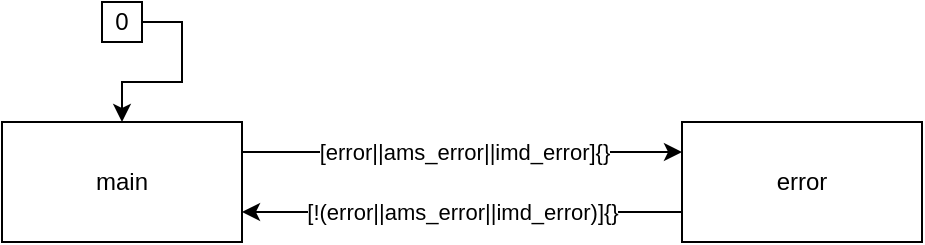 <mxfile version="17.4.6" type="github" pages="8">
  <diagram id="lIlviWQBLWVIYCWAqPnO" name="ams">
    <mxGraphModel dx="1038" dy="536" grid="1" gridSize="10" guides="1" tooltips="1" connect="1" arrows="1" fold="1" page="1" pageScale="1" pageWidth="850" pageHeight="1100" math="0" shadow="0">
      <root>
        <mxCell id="0" />
        <mxCell id="1" parent="0" />
        <mxCell id="0DTysSZtG2OR82H2Yftj-1" style="edgeStyle=orthogonalEdgeStyle;rounded=0;orthogonalLoop=1;jettySize=auto;html=1;exitX=0;exitY=0.75;exitDx=0;exitDy=0;entryX=1;entryY=0.75;entryDx=0;entryDy=0;" parent="1" source="Wpq-41JyHvb9T43JqeFV-1" target="0mG9DCxfzliVH-dLqJXf-3" edge="1">
          <mxGeometry relative="1" as="geometry" />
        </mxCell>
        <mxCell id="0DTysSZtG2OR82H2Yftj-2" value="[!(error||ams_error||imd_error)]{}" style="edgeLabel;html=1;align=center;verticalAlign=middle;resizable=0;points=[];" parent="0DTysSZtG2OR82H2Yftj-1" vertex="1" connectable="0">
          <mxGeometry x="0.167" relative="1" as="geometry">
            <mxPoint x="18" as="offset" />
          </mxGeometry>
        </mxCell>
        <UserObject label="error" link="data:page/id,4Eal9zZOS9WOm3qdCi38" id="Wpq-41JyHvb9T43JqeFV-1">
          <mxCell style="rounded=0;whiteSpace=wrap;html=1;" parent="1" vertex="1">
            <mxGeometry x="390" y="210" width="120" height="60" as="geometry" />
          </mxCell>
        </UserObject>
        <mxCell id="kGebQ4z2QyXhGEqmtSVq-1" style="edgeStyle=orthogonalEdgeStyle;rounded=0;orthogonalLoop=1;jettySize=auto;html=1;exitX=1;exitY=0.25;exitDx=0;exitDy=0;entryX=0;entryY=0.25;entryDx=0;entryDy=0;" parent="1" source="0mG9DCxfzliVH-dLqJXf-3" target="Wpq-41JyHvb9T43JqeFV-1" edge="1">
          <mxGeometry relative="1" as="geometry" />
        </mxCell>
        <mxCell id="kGebQ4z2QyXhGEqmtSVq-2" value="[error||ams_error||imd_error]{}" style="edgeLabel;html=1;align=center;verticalAlign=middle;resizable=0;points=[];" parent="kGebQ4z2QyXhGEqmtSVq-1" vertex="1" connectable="0">
          <mxGeometry x="-0.176" relative="1" as="geometry">
            <mxPoint x="20" as="offset" />
          </mxGeometry>
        </mxCell>
        <UserObject label="&lt;div&gt;main&lt;/div&gt;" link="data:page/id,QWMtOGzkiwrxKAlowhSm" id="0mG9DCxfzliVH-dLqJXf-3">
          <mxCell style="rounded=0;whiteSpace=wrap;html=1;" parent="1" vertex="1">
            <mxGeometry x="50" y="210" width="120" height="60" as="geometry" />
          </mxCell>
        </UserObject>
        <mxCell id="PnlTrizZkUFBpJxRsPU4-1" style="edgeStyle=orthogonalEdgeStyle;rounded=0;orthogonalLoop=1;jettySize=auto;html=1;exitX=1;exitY=0.5;exitDx=0;exitDy=0;entryX=0.5;entryY=0;entryDx=0;entryDy=0;" parent="1" source="PnlTrizZkUFBpJxRsPU4-2" target="0mG9DCxfzliVH-dLqJXf-3" edge="1">
          <mxGeometry relative="1" as="geometry">
            <mxPoint x="110" y="210" as="targetPoint" />
          </mxGeometry>
        </mxCell>
        <object label="0" state="" id="PnlTrizZkUFBpJxRsPU4-2">
          <mxCell style="rounded=0;whiteSpace=wrap;html=1;" parent="1" vertex="1">
            <mxGeometry x="100" y="150" width="20" height="20" as="geometry" />
          </mxCell>
        </object>
      </root>
    </mxGraphModel>
  </diagram>
  <diagram id="QWMtOGzkiwrxKAlowhSm" name="main">
    <mxGraphModel dx="1888" dy="536" grid="1" gridSize="10" guides="1" tooltips="1" connect="1" arrows="1" fold="1" page="1" pageScale="1" pageWidth="850" pageHeight="1100" math="0" shadow="0">
      <root>
        <mxCell id="0" />
        <mxCell id="1" parent="0" />
        <mxCell id="BY5I_ytqbqJdd58V6ZN4-1" style="edgeStyle=orthogonalEdgeStyle;rounded=0;orthogonalLoop=1;jettySize=auto;html=1;exitX=1;exitY=0.5;exitDx=0;exitDy=0;entryX=0;entryY=0.5;entryDx=0;entryDy=0;" parent="1" source="BY5I_ytqbqJdd58V6ZN4-5" target="BY5I_ytqbqJdd58V6ZN4-20" edge="1">
          <mxGeometry relative="1" as="geometry" />
        </mxCell>
        <mxCell id="BY5I_ytqbqJdd58V6ZN4-2" value="&lt;div&gt;[precharge_drive_complete]{&lt;/div&gt;&lt;div&gt;precharge_drive_complete = 0;}&lt;/div&gt;" style="edgeLabel;html=1;align=center;verticalAlign=middle;resizable=0;points=[];" parent="BY5I_ytqbqJdd58V6ZN4-1" vertex="1" connectable="0">
          <mxGeometry x="-0.098" y="-1" relative="1" as="geometry">
            <mxPoint as="offset" />
          </mxGeometry>
        </mxCell>
        <UserObject label="precharge_drive" link="data:page/id,uZr323zTnWptXHUSKYWT" id="BY5I_ytqbqJdd58V6ZN4-5">
          <mxCell style="rounded=0;whiteSpace=wrap;html=1;" parent="1" vertex="1">
            <mxGeometry x="140" y="60" width="120" height="60" as="geometry" />
          </mxCell>
        </UserObject>
        <mxCell id="BY5I_ytqbqJdd58V6ZN4-6" style="edgeStyle=orthogonalEdgeStyle;rounded=0;orthogonalLoop=1;jettySize=auto;html=1;exitX=1;exitY=0.5;exitDx=0;exitDy=0;entryX=0;entryY=0.5;entryDx=0;entryDy=0;" parent="1" source="BY5I_ytqbqJdd58V6ZN4-10" target="BY5I_ytqbqJdd58V6ZN4-15" edge="1">
          <mxGeometry relative="1" as="geometry" />
        </mxCell>
        <mxCell id="BY5I_ytqbqJdd58V6ZN4-7" value="&lt;div&gt;[precharge_charge_complete]{&lt;/div&gt;&lt;div&gt;precharge_charge_complete = 0;}&lt;/div&gt;" style="edgeLabel;html=1;align=center;verticalAlign=middle;resizable=0;points=[];" parent="BY5I_ytqbqJdd58V6ZN4-6" vertex="1" connectable="0">
          <mxGeometry x="-0.047" relative="1" as="geometry">
            <mxPoint as="offset" />
          </mxGeometry>
        </mxCell>
        <UserObject label="precharge_charge" link="data:page/id,Ef1t-dHHU9oMEyzxMcuo" id="BY5I_ytqbqJdd58V6ZN4-10">
          <mxCell style="rounded=0;whiteSpace=wrap;html=1;" parent="1" vertex="1">
            <mxGeometry x="140" y="360" width="120" height="60" as="geometry" />
          </mxCell>
        </UserObject>
        <mxCell id="BY5I_ytqbqJdd58V6ZN4-13" style="edgeStyle=orthogonalEdgeStyle;rounded=0;orthogonalLoop=1;jettySize=auto;html=1;exitX=1;exitY=0.5;exitDx=0;exitDy=0;entryX=0.75;entryY=1;entryDx=0;entryDy=0;" parent="1" source="BY5I_ytqbqJdd58V6ZN4-15" target="BY5I_ytqbqJdd58V6ZN4-30" edge="1">
          <mxGeometry relative="1" as="geometry">
            <Array as="points">
              <mxPoint x="610" y="390" />
              <mxPoint x="610" y="305" />
              <mxPoint x="165" y="305" />
            </Array>
          </mxGeometry>
        </mxCell>
        <mxCell id="BY5I_ytqbqJdd58V6ZN4-14" value="&lt;div&gt;[charge_complete]{charge_complete = 0;}&lt;/div&gt;" style="edgeLabel;html=1;align=center;verticalAlign=middle;resizable=0;points=[];" parent="BY5I_ytqbqJdd58V6ZN4-13" vertex="1" connectable="0">
          <mxGeometry x="-0.73" y="1" relative="1" as="geometry">
            <mxPoint x="-89" y="6" as="offset" />
          </mxGeometry>
        </mxCell>
        <UserObject label="charge" link="data:page/id,o0BBDSF6INu3mvJSLO7V" id="BY5I_ytqbqJdd58V6ZN4-15">
          <mxCell style="rounded=0;whiteSpace=wrap;html=1;" parent="1" vertex="1">
            <mxGeometry x="470" y="360" width="120" height="60" as="geometry" />
          </mxCell>
        </UserObject>
        <mxCell id="BY5I_ytqbqJdd58V6ZN4-18" style="edgeStyle=orthogonalEdgeStyle;rounded=0;orthogonalLoop=1;jettySize=auto;html=1;exitX=1;exitY=0.5;exitDx=0;exitDy=0;entryX=0.75;entryY=0;entryDx=0;entryDy=0;" parent="1" source="BY5I_ytqbqJdd58V6ZN4-20" target="BY5I_ytqbqJdd58V6ZN4-30" edge="1">
          <mxGeometry relative="1" as="geometry">
            <Array as="points">
              <mxPoint x="610" y="110" />
              <mxPoint x="610" y="180" />
              <mxPoint x="165" y="180" />
            </Array>
          </mxGeometry>
        </mxCell>
        <mxCell id="BY5I_ytqbqJdd58V6ZN4-19" value="&lt;div&gt;[drive_complete]{drive_complete = 0;}&lt;/div&gt;" style="edgeLabel;html=1;align=center;verticalAlign=middle;resizable=0;points=[];" parent="BY5I_ytqbqJdd58V6ZN4-18" vertex="1" connectable="0">
          <mxGeometry x="-0.709" relative="1" as="geometry">
            <mxPoint x="-80" y="-2" as="offset" />
          </mxGeometry>
        </mxCell>
        <UserObject label="drive" link="data:page/id,-CS63IcI1riEPQ8zZ3c_" id="BY5I_ytqbqJdd58V6ZN4-20">
          <mxCell style="rounded=0;whiteSpace=wrap;html=1;" parent="1" vertex="1">
            <mxGeometry x="470" y="60" width="120" height="60" as="geometry" />
          </mxCell>
        </UserObject>
        <mxCell id="BY5I_ytqbqJdd58V6ZN4-24" style="edgeStyle=orthogonalEdgeStyle;rounded=0;orthogonalLoop=1;jettySize=auto;html=1;exitX=0.25;exitY=0;exitDx=0;exitDy=0;entryX=0;entryY=0.5;entryDx=0;entryDy=0;" parent="1" source="BY5I_ytqbqJdd58V6ZN4-30" target="BY5I_ytqbqJdd58V6ZN4-5" edge="1">
          <mxGeometry relative="1" as="geometry">
            <Array as="points">
              <mxPoint x="105" y="110" />
            </Array>
          </mxGeometry>
        </mxCell>
        <mxCell id="BY5I_ytqbqJdd58V6ZN4-25" value="[SC&amp;amp;&amp;amp;drive&amp;amp;&amp;amp;(2.85 &amp;lt; minimum_cell_voltage_f64)]{}" style="edgeLabel;html=1;align=center;verticalAlign=middle;resizable=0;points=[];" parent="BY5I_ytqbqJdd58V6ZN4-24" vertex="1" connectable="0">
          <mxGeometry x="-0.087" y="1" relative="1" as="geometry">
            <mxPoint x="6" y="1" as="offset" />
          </mxGeometry>
        </mxCell>
        <mxCell id="BY5I_ytqbqJdd58V6ZN4-26" style="edgeStyle=orthogonalEdgeStyle;rounded=0;orthogonalLoop=1;jettySize=auto;html=1;exitX=0.25;exitY=1;exitDx=0;exitDy=0;entryX=0;entryY=0.5;entryDx=0;entryDy=0;" parent="1" source="BY5I_ytqbqJdd58V6ZN4-30" target="BY5I_ytqbqJdd58V6ZN4-10" edge="1">
          <mxGeometry relative="1" as="geometry">
            <Array as="points">
              <mxPoint x="105" y="390" />
            </Array>
          </mxGeometry>
        </mxCell>
        <mxCell id="BY5I_ytqbqJdd58V6ZN4-27" value="&lt;div&gt;[SC&amp;amp;&amp;amp;charge&amp;amp;&amp;amp;(maximum_cell_voltage_f64 &amp;lt; 4.15)]{&lt;/div&gt;&lt;div&gt;enable_charger = 1;}&lt;/div&gt;" style="edgeLabel;html=1;align=center;verticalAlign=middle;resizable=0;points=[];" parent="BY5I_ytqbqJdd58V6ZN4-26" vertex="1" connectable="0">
          <mxGeometry x="0.273" relative="1" as="geometry">
            <mxPoint x="15" y="-28" as="offset" />
          </mxGeometry>
        </mxCell>
        <mxCell id="8AC7MR8CE7blZJ-sdWgz-6" style="edgeStyle=orthogonalEdgeStyle;rounded=0;orthogonalLoop=1;jettySize=auto;html=1;exitX=1;exitY=0.25;exitDx=0;exitDy=0;entryX=0;entryY=0.25;entryDx=0;entryDy=0;" parent="1" source="BY5I_ytqbqJdd58V6ZN4-30" target="8AC7MR8CE7blZJ-sdWgz-5" edge="1">
          <mxGeometry relative="1" as="geometry" />
        </mxCell>
        <mxCell id="8AC7MR8CE7blZJ-sdWgz-9" value="&lt;div&gt;[!SC&amp;amp;&amp;amp;balance&amp;amp;&amp;amp;(cell_voltages_variance_f64 &amp;gt; 0.01)&lt;/div&gt;&lt;div&gt;&amp;amp;&amp;amp;(3.4 &amp;lt; minimum_cell_voltage_f64)]{}&lt;/div&gt;" style="edgeLabel;html=1;align=center;verticalAlign=middle;resizable=0;points=[];" parent="8AC7MR8CE7blZJ-sdWgz-6" vertex="1" connectable="0">
          <mxGeometry x="-0.055" relative="1" as="geometry">
            <mxPoint y="-5" as="offset" />
          </mxGeometry>
        </mxCell>
        <object label="idle" state="" id="BY5I_ytqbqJdd58V6ZN4-30">
          <mxCell style="rounded=0;whiteSpace=wrap;html=1;" parent="1" vertex="1">
            <mxGeometry x="75" y="210" width="120" height="60" as="geometry" />
          </mxCell>
        </object>
        <mxCell id="8AC7MR8CE7blZJ-sdWgz-3" style="edgeStyle=orthogonalEdgeStyle;rounded=0;orthogonalLoop=1;jettySize=auto;html=1;exitX=0.5;exitY=1;exitDx=0;exitDy=0;entryX=0;entryY=0.5;entryDx=0;entryDy=0;" parent="1" source="8AC7MR8CE7blZJ-sdWgz-4" target="BY5I_ytqbqJdd58V6ZN4-30" edge="1">
          <mxGeometry relative="1" as="geometry">
            <mxPoint x="-30" y="240" as="targetPoint" />
            <Array as="points">
              <mxPoint x="25" y="270" />
              <mxPoint x="50" y="270" />
              <mxPoint x="50" y="240" />
            </Array>
          </mxGeometry>
        </mxCell>
        <object label="0" state="" id="8AC7MR8CE7blZJ-sdWgz-4">
          <mxCell style="rounded=0;whiteSpace=wrap;html=1;" parent="1" vertex="1">
            <mxGeometry x="15" y="230" width="20" height="20" as="geometry" />
          </mxCell>
        </object>
        <mxCell id="8AC7MR8CE7blZJ-sdWgz-7" style="edgeStyle=orthogonalEdgeStyle;rounded=0;orthogonalLoop=1;jettySize=auto;html=1;exitX=0;exitY=0.75;exitDx=0;exitDy=0;entryX=1;entryY=0.75;entryDx=0;entryDy=0;" parent="1" source="8AC7MR8CE7blZJ-sdWgz-5" target="BY5I_ytqbqJdd58V6ZN4-30" edge="1">
          <mxGeometry relative="1" as="geometry" />
        </mxCell>
        <mxCell id="8AC7MR8CE7blZJ-sdWgz-8" value="&lt;div&gt;[SC||(!balance)||(cell_voltages_variance_f64 &amp;lt; 0.005)]{&lt;/div&gt;&lt;div&gt;end_cell_balancing();}&lt;/div&gt;" style="edgeLabel;html=1;align=center;verticalAlign=middle;resizable=0;points=[];" parent="8AC7MR8CE7blZJ-sdWgz-7" vertex="1" connectable="0">
          <mxGeometry x="0.044" relative="1" as="geometry">
            <mxPoint y="5" as="offset" />
          </mxGeometry>
        </mxCell>
        <object label="balance" state="" link="data:page/id,DzXCORfQ2eGAM-OcjKNi" id="8AC7MR8CE7blZJ-sdWgz-5">
          <mxCell style="rounded=0;whiteSpace=wrap;html=1;" parent="1" vertex="1">
            <mxGeometry x="540" y="210" width="120" height="60" as="geometry" />
          </mxCell>
        </object>
      </root>
    </mxGraphModel>
  </diagram>
  <diagram id="uZr323zTnWptXHUSKYWT" name="precharge_drive">
    <mxGraphModel dx="1326" dy="536" grid="1" gridSize="10" guides="1" tooltips="1" connect="1" arrows="1" fold="1" page="1" pageScale="1" pageWidth="850" pageHeight="1100" math="0" shadow="0">
      <root>
        <mxCell id="0" />
        <mxCell id="1" parent="0" />
        <mxCell id="qBwz-lAO_OCAdxl3COZv-3" style="edgeStyle=orthogonalEdgeStyle;rounded=0;orthogonalLoop=1;jettySize=auto;html=1;exitX=0.5;exitY=1;exitDx=0;exitDy=0;entryX=0.5;entryY=0;entryDx=0;entryDy=0;" parent="1" source="qBwz-lAO_OCAdxl3COZv-6" target="qBwz-lAO_OCAdxl3COZv-10" edge="1">
          <mxGeometry relative="1" as="geometry" />
        </mxCell>
        <mxCell id="qBwz-lAO_OCAdxl3COZv-27" value="[before(2)&amp;amp;&amp;amp;air_minus_closed]{close_precharge = 1;}" style="edgeLabel;html=1;align=center;verticalAlign=middle;resizable=0;points=[];" parent="qBwz-lAO_OCAdxl3COZv-3" vertex="1" connectable="0">
          <mxGeometry x="-0.131" y="-1" relative="1" as="geometry">
            <mxPoint as="offset" />
          </mxGeometry>
        </mxCell>
        <mxCell id="qBwz-lAO_OCAdxl3COZv-4" style="edgeStyle=orthogonalEdgeStyle;rounded=0;orthogonalLoop=1;jettySize=auto;html=1;exitX=1;exitY=0.5;exitDx=0;exitDy=0;entryX=0.036;entryY=0.983;entryDx=0;entryDy=0;entryPerimeter=0;" parent="1" source="qBwz-lAO_OCAdxl3COZv-6" target="qBwz-lAO_OCAdxl3COZv-22" edge="1">
          <mxGeometry relative="1" as="geometry" />
        </mxCell>
        <mxCell id="qBwz-lAO_OCAdxl3COZv-5" value="[after(2)]{error=111;}" style="edgeLabel;html=1;align=center;verticalAlign=middle;resizable=0;points=[];" parent="qBwz-lAO_OCAdxl3COZv-4" vertex="1" connectable="0">
          <mxGeometry x="-0.117" y="-2" relative="1" as="geometry">
            <mxPoint as="offset" />
          </mxGeometry>
        </mxCell>
        <object label="close_air_minus" state="" id="qBwz-lAO_OCAdxl3COZv-6">
          <mxCell style="rounded=0;whiteSpace=wrap;html=1;" parent="1" vertex="1">
            <mxGeometry x="200" y="140" width="140" height="20" as="geometry" />
          </mxCell>
        </object>
        <mxCell id="qBwz-lAO_OCAdxl3COZv-7" style="edgeStyle=orthogonalEdgeStyle;rounded=0;orthogonalLoop=1;jettySize=auto;html=1;exitX=0.5;exitY=1;exitDx=0;exitDy=0;entryX=0.5;entryY=0;entryDx=0;entryDy=0;" parent="1" source="qBwz-lAO_OCAdxl3COZv-10" target="qBwz-lAO_OCAdxl3COZv-14" edge="1">
          <mxGeometry relative="1" as="geometry" />
        </mxCell>
        <mxCell id="qBwz-lAO_OCAdxl3COZv-28" value="[before(2)&amp;amp;&amp;amp;precharge_closed]{}" style="edgeLabel;html=1;align=center;verticalAlign=middle;resizable=0;points=[];" parent="qBwz-lAO_OCAdxl3COZv-7" vertex="1" connectable="0">
          <mxGeometry x="-0.087" y="-1" relative="1" as="geometry">
            <mxPoint as="offset" />
          </mxGeometry>
        </mxCell>
        <mxCell id="qBwz-lAO_OCAdxl3COZv-8" style="edgeStyle=orthogonalEdgeStyle;rounded=0;orthogonalLoop=1;jettySize=auto;html=1;exitX=1;exitY=0.5;exitDx=0;exitDy=0;entryX=0.25;entryY=1;entryDx=0;entryDy=0;" parent="1" source="qBwz-lAO_OCAdxl3COZv-10" target="qBwz-lAO_OCAdxl3COZv-22" edge="1">
          <mxGeometry relative="1" as="geometry" />
        </mxCell>
        <mxCell id="qBwz-lAO_OCAdxl3COZv-9" value="[after(2)]{error=112;}" style="edgeLabel;html=1;align=center;verticalAlign=middle;resizable=0;points=[];" parent="qBwz-lAO_OCAdxl3COZv-8" vertex="1" connectable="0">
          <mxGeometry x="-0.124" relative="1" as="geometry">
            <mxPoint as="offset" />
          </mxGeometry>
        </mxCell>
        <object label="close_precharge" state="" id="qBwz-lAO_OCAdxl3COZv-10">
          <mxCell style="rounded=0;whiteSpace=wrap;html=1;" parent="1" vertex="1">
            <mxGeometry x="200" y="215" width="140" height="20" as="geometry" />
          </mxCell>
        </object>
        <mxCell id="qBwz-lAO_OCAdxl3COZv-11" style="edgeStyle=orthogonalEdgeStyle;rounded=0;orthogonalLoop=1;jettySize=auto;html=1;exitX=0.5;exitY=1;exitDx=0;exitDy=0;entryX=0.5;entryY=0;entryDx=0;entryDy=0;" parent="1" source="qBwz-lAO_OCAdxl3COZv-14" target="qBwz-lAO_OCAdxl3COZv-18" edge="1">
          <mxGeometry relative="1" as="geometry" />
        </mxCell>
        <mxCell id="qBwz-lAO_OCAdxl3COZv-29" value="[after(5)&amp;amp;&amp;amp;before(30)&amp;amp;&amp;amp;(accumulator_voltage_f64*0.95 &amp;lt; vehicle_voltage_f64)]{close_air_plus = 1;}" style="edgeLabel;html=1;align=center;verticalAlign=middle;resizable=0;points=[];" parent="qBwz-lAO_OCAdxl3COZv-11" vertex="1" connectable="0">
          <mxGeometry x="-0.167" relative="1" as="geometry">
            <mxPoint as="offset" />
          </mxGeometry>
        </mxCell>
        <mxCell id="qBwz-lAO_OCAdxl3COZv-12" style="edgeStyle=orthogonalEdgeStyle;rounded=0;orthogonalLoop=1;jettySize=auto;html=1;exitX=1;exitY=0.5;exitDx=0;exitDy=0;entryX=0.5;entryY=1;entryDx=0;entryDy=0;" parent="1" source="qBwz-lAO_OCAdxl3COZv-14" target="qBwz-lAO_OCAdxl3COZv-22" edge="1">
          <mxGeometry relative="1" as="geometry" />
        </mxCell>
        <mxCell id="qBwz-lAO_OCAdxl3COZv-13" value="[after(30)]{error=113;}" style="edgeLabel;html=1;align=center;verticalAlign=middle;resizable=0;points=[];" parent="qBwz-lAO_OCAdxl3COZv-12" vertex="1" connectable="0">
          <mxGeometry x="-0.145" relative="1" as="geometry">
            <mxPoint x="1" as="offset" />
          </mxGeometry>
        </mxCell>
        <object label="wait" state="" id="qBwz-lAO_OCAdxl3COZv-14">
          <mxCell style="rounded=0;whiteSpace=wrap;html=1;" parent="1" vertex="1">
            <mxGeometry x="200" y="290" width="140" height="20" as="geometry" />
          </mxCell>
        </object>
        <mxCell id="qBwz-lAO_OCAdxl3COZv-15" style="edgeStyle=orthogonalEdgeStyle;rounded=0;orthogonalLoop=1;jettySize=auto;html=1;exitX=0.5;exitY=1;exitDx=0;exitDy=0;entryX=0.5;entryY=0;entryDx=0;entryDy=0;" parent="1" source="qBwz-lAO_OCAdxl3COZv-18" target="qBwz-lAO_OCAdxl3COZv-21" edge="1">
          <mxGeometry relative="1" as="geometry" />
        </mxCell>
        <mxCell id="qBwz-lAO_OCAdxl3COZv-30" value="[before(2)&amp;amp;&amp;amp;air_plus_closed]{close_precharge = 0;}" style="edgeLabel;html=1;align=center;verticalAlign=middle;resizable=0;points=[];" parent="qBwz-lAO_OCAdxl3COZv-15" vertex="1" connectable="0">
          <mxGeometry x="-0.207" relative="1" as="geometry">
            <mxPoint as="offset" />
          </mxGeometry>
        </mxCell>
        <mxCell id="qBwz-lAO_OCAdxl3COZv-16" style="edgeStyle=orthogonalEdgeStyle;rounded=0;orthogonalLoop=1;jettySize=auto;html=1;exitX=1;exitY=0.5;exitDx=0;exitDy=0;entryX=0.724;entryY=1.025;entryDx=0;entryDy=0;entryPerimeter=0;" parent="1" source="qBwz-lAO_OCAdxl3COZv-18" target="qBwz-lAO_OCAdxl3COZv-22" edge="1">
          <mxGeometry relative="1" as="geometry" />
        </mxCell>
        <mxCell id="qBwz-lAO_OCAdxl3COZv-17" value="[after(2)]{error=114;}" style="edgeLabel;html=1;align=center;verticalAlign=middle;resizable=0;points=[];" parent="qBwz-lAO_OCAdxl3COZv-16" vertex="1" connectable="0">
          <mxGeometry x="-0.67" y="-1" relative="1" as="geometry">
            <mxPoint x="81" y="-1" as="offset" />
          </mxGeometry>
        </mxCell>
        <object label="close_air_plus" state="" id="qBwz-lAO_OCAdxl3COZv-18">
          <mxCell style="rounded=0;whiteSpace=wrap;html=1;" parent="1" vertex="1">
            <mxGeometry x="200" y="365" width="140" height="20" as="geometry" />
          </mxCell>
        </object>
        <mxCell id="qBwz-lAO_OCAdxl3COZv-19" style="edgeStyle=orthogonalEdgeStyle;rounded=0;orthogonalLoop=1;jettySize=auto;html=1;exitX=1;exitY=0.5;exitDx=0;exitDy=0;entryX=0.933;entryY=0.975;entryDx=0;entryDy=0;entryPerimeter=0;" parent="1" source="qBwz-lAO_OCAdxl3COZv-21" target="qBwz-lAO_OCAdxl3COZv-22" edge="1">
          <mxGeometry relative="1" as="geometry" />
        </mxCell>
        <mxCell id="qBwz-lAO_OCAdxl3COZv-20" value="[after(2)]{error=115;}" style="edgeLabel;html=1;align=center;verticalAlign=middle;resizable=0;points=[];" parent="qBwz-lAO_OCAdxl3COZv-19" vertex="1" connectable="0">
          <mxGeometry x="-0.28" relative="1" as="geometry">
            <mxPoint x="22" as="offset" />
          </mxGeometry>
        </mxCell>
        <mxCell id="qBwz-lAO_OCAdxl3COZv-26" style="edgeStyle=orthogonalEdgeStyle;rounded=0;orthogonalLoop=1;jettySize=auto;html=1;exitX=0.5;exitY=1;exitDx=0;exitDy=0;entryX=0.5;entryY=0;entryDx=0;entryDy=0;" parent="1" source="qBwz-lAO_OCAdxl3COZv-21" target="ko195X5yL2JHvwuTEqA--1" edge="1">
          <mxGeometry relative="1" as="geometry">
            <mxPoint x="270" y="510" as="targetPoint" />
          </mxGeometry>
        </mxCell>
        <mxCell id="qBwz-lAO_OCAdxl3COZv-31" value="[before(2)&amp;amp;&amp;amp;!precharge_closed]{precharge_drive_complete=1;}" style="edgeLabel;html=1;align=center;verticalAlign=middle;resizable=0;points=[];" parent="qBwz-lAO_OCAdxl3COZv-26" vertex="1" connectable="0">
          <mxGeometry x="-0.184" y="-1" relative="1" as="geometry">
            <mxPoint as="offset" />
          </mxGeometry>
        </mxCell>
        <object label="open_precharge" id="qBwz-lAO_OCAdxl3COZv-21">
          <mxCell style="rounded=0;whiteSpace=wrap;html=1;" parent="1" vertex="1">
            <mxGeometry x="200" y="440" width="140" height="20" as="geometry" />
          </mxCell>
        </object>
        <object label="error" state="" id="qBwz-lAO_OCAdxl3COZv-22">
          <mxCell style="rounded=0;whiteSpace=wrap;html=1;rotation=90;" parent="1" vertex="1">
            <mxGeometry x="483.25" y="294.75" width="332" height="20" as="geometry" />
          </mxCell>
        </object>
        <object label="exit" state="" id="ko195X5yL2JHvwuTEqA--1">
          <mxCell style="rounded=0;whiteSpace=wrap;html=1;" parent="1" vertex="1">
            <mxGeometry x="200" y="520" width="140" height="20" as="geometry" />
          </mxCell>
        </object>
        <mxCell id="6yaVR4VLSEuWCS4cIGNw-1" style="edgeStyle=orthogonalEdgeStyle;rounded=0;orthogonalLoop=1;jettySize=auto;html=1;exitX=1;exitY=0.5;exitDx=0;exitDy=0;entryX=0.5;entryY=0;entryDx=0;entryDy=0;" parent="1" source="6yaVR4VLSEuWCS4cIGNw-2" target="6yaVR4VLSEuWCS4cIGNw-3" edge="1">
          <mxGeometry relative="1" as="geometry">
            <mxPoint x="270" y="70" as="targetPoint" />
          </mxGeometry>
        </mxCell>
        <object label="0" state="" id="6yaVR4VLSEuWCS4cIGNw-2">
          <mxCell style="rounded=0;whiteSpace=wrap;html=1;" parent="1" vertex="1">
            <mxGeometry x="260" y="10" width="20" height="20" as="geometry" />
          </mxCell>
        </object>
        <mxCell id="6yaVR4VLSEuWCS4cIGNw-5" style="edgeStyle=orthogonalEdgeStyle;rounded=0;orthogonalLoop=1;jettySize=auto;html=1;exitX=0.5;exitY=1;exitDx=0;exitDy=0;entryX=0.5;entryY=0;entryDx=0;entryDy=0;" parent="1" source="6yaVR4VLSEuWCS4cIGNw-3" target="qBwz-lAO_OCAdxl3COZv-6" edge="1">
          <mxGeometry relative="1" as="geometry" />
        </mxCell>
        <mxCell id="6yaVR4VLSEuWCS4cIGNw-7" value="[]{close_air_minus = 1;}" style="edgeLabel;html=1;align=center;verticalAlign=middle;resizable=0;points=[];" parent="6yaVR4VLSEuWCS4cIGNw-5" vertex="1" connectable="0">
          <mxGeometry x="-0.124" y="-1" relative="1" as="geometry">
            <mxPoint as="offset" />
          </mxGeometry>
        </mxCell>
        <object label="entry" state="" id="6yaVR4VLSEuWCS4cIGNw-3">
          <mxCell style="rounded=0;whiteSpace=wrap;html=1;" parent="1" vertex="1">
            <mxGeometry x="200" y="70" width="140" height="20" as="geometry" />
          </mxCell>
        </object>
      </root>
    </mxGraphModel>
  </diagram>
  <diagram id="Ef1t-dHHU9oMEyzxMcuo" name="precharge_charge">
    <mxGraphModel dx="1326" dy="536" grid="1" gridSize="10" guides="1" tooltips="1" connect="1" arrows="1" fold="1" page="1" pageScale="1" pageWidth="850" pageHeight="1100" math="0" shadow="0">
      <root>
        <mxCell id="0" />
        <mxCell id="1" parent="0" />
        <mxCell id="xS3REjJoweb85oLv7Rwo-3" style="edgeStyle=orthogonalEdgeStyle;rounded=0;orthogonalLoop=1;jettySize=auto;html=1;exitX=0.5;exitY=1;exitDx=0;exitDy=0;entryX=0.5;entryY=0;entryDx=0;entryDy=0;" parent="1" source="xS3REjJoweb85oLv7Rwo-7" target="xS3REjJoweb85oLv7Rwo-12" edge="1">
          <mxGeometry relative="1" as="geometry" />
        </mxCell>
        <mxCell id="xS3REjJoweb85oLv7Rwo-4" value="[before(2)&amp;amp;&amp;amp;air_minus_closed]{close_precharge=1;}" style="edgeLabel;html=1;align=center;verticalAlign=middle;resizable=0;points=[];" parent="xS3REjJoweb85oLv7Rwo-3" vertex="1" connectable="0">
          <mxGeometry x="-0.131" y="-1" relative="1" as="geometry">
            <mxPoint as="offset" />
          </mxGeometry>
        </mxCell>
        <mxCell id="xS3REjJoweb85oLv7Rwo-5" style="edgeStyle=orthogonalEdgeStyle;rounded=0;orthogonalLoop=1;jettySize=auto;html=1;exitX=1;exitY=0.5;exitDx=0;exitDy=0;entryX=0.211;entryY=1.084;entryDx=0;entryDy=0;entryPerimeter=0;" parent="1" source="xS3REjJoweb85oLv7Rwo-7" target="xS3REjJoweb85oLv7Rwo-28" edge="1">
          <mxGeometry relative="1" as="geometry" />
        </mxCell>
        <mxCell id="xS3REjJoweb85oLv7Rwo-6" value="[after(2)]{error=122;}" style="edgeLabel;html=1;align=center;verticalAlign=middle;resizable=0;points=[];" parent="xS3REjJoweb85oLv7Rwo-5" vertex="1" connectable="0">
          <mxGeometry x="-0.117" y="-2" relative="1" as="geometry">
            <mxPoint as="offset" />
          </mxGeometry>
        </mxCell>
        <object label="close_air_minus" state="" id="xS3REjJoweb85oLv7Rwo-7">
          <mxCell style="rounded=0;whiteSpace=wrap;html=1;" parent="1" vertex="1">
            <mxGeometry x="204" y="240" width="140" height="20" as="geometry" />
          </mxCell>
        </object>
        <mxCell id="xS3REjJoweb85oLv7Rwo-8" style="edgeStyle=orthogonalEdgeStyle;rounded=0;orthogonalLoop=1;jettySize=auto;html=1;exitX=0.5;exitY=1;exitDx=0;exitDy=0;entryX=0.5;entryY=0;entryDx=0;entryDy=0;" parent="1" source="xS3REjJoweb85oLv7Rwo-12" target="xS3REjJoweb85oLv7Rwo-17" edge="1">
          <mxGeometry relative="1" as="geometry" />
        </mxCell>
        <mxCell id="xS3REjJoweb85oLv7Rwo-9" value="[before(2)&amp;amp;&amp;amp;precharge_closed]{}" style="edgeLabel;html=1;align=center;verticalAlign=middle;resizable=0;points=[];" parent="xS3REjJoweb85oLv7Rwo-8" vertex="1" connectable="0">
          <mxGeometry x="-0.087" y="-1" relative="1" as="geometry">
            <mxPoint as="offset" />
          </mxGeometry>
        </mxCell>
        <mxCell id="xS3REjJoweb85oLv7Rwo-10" style="edgeStyle=orthogonalEdgeStyle;rounded=0;orthogonalLoop=1;jettySize=auto;html=1;exitX=1;exitY=0.5;exitDx=0;exitDy=0;entryX=0.397;entryY=0.998;entryDx=0;entryDy=0;entryPerimeter=0;" parent="1" source="xS3REjJoweb85oLv7Rwo-12" target="xS3REjJoweb85oLv7Rwo-28" edge="1">
          <mxGeometry relative="1" as="geometry" />
        </mxCell>
        <mxCell id="xS3REjJoweb85oLv7Rwo-11" value="[after(2)]{error=123;}" style="edgeLabel;html=1;align=center;verticalAlign=middle;resizable=0;points=[];" parent="xS3REjJoweb85oLv7Rwo-10" vertex="1" connectable="0">
          <mxGeometry x="-0.124" relative="1" as="geometry">
            <mxPoint as="offset" />
          </mxGeometry>
        </mxCell>
        <object label="close_precharge" state="" id="xS3REjJoweb85oLv7Rwo-12">
          <mxCell style="rounded=0;whiteSpace=wrap;html=1;" parent="1" vertex="1">
            <mxGeometry x="204" y="315" width="140" height="20" as="geometry" />
          </mxCell>
        </object>
        <mxCell id="xS3REjJoweb85oLv7Rwo-13" style="edgeStyle=orthogonalEdgeStyle;rounded=0;orthogonalLoop=1;jettySize=auto;html=1;exitX=0.5;exitY=1;exitDx=0;exitDy=0;entryX=0.5;entryY=0;entryDx=0;entryDy=0;" parent="1" source="xS3REjJoweb85oLv7Rwo-17" target="xS3REjJoweb85oLv7Rwo-22" edge="1">
          <mxGeometry relative="1" as="geometry" />
        </mxCell>
        <mxCell id="xS3REjJoweb85oLv7Rwo-14" value="[after(5)&amp;amp;&amp;amp;before(30)&amp;amp;&amp;amp;(accumulator_voltage_f64*0.95 &amp;lt; vehicle_voltage_f64)]{close_air_plus=1;}" style="edgeLabel;html=1;align=center;verticalAlign=middle;resizable=0;points=[];" parent="xS3REjJoweb85oLv7Rwo-13" vertex="1" connectable="0">
          <mxGeometry x="-0.167" relative="1" as="geometry">
            <mxPoint as="offset" />
          </mxGeometry>
        </mxCell>
        <mxCell id="xS3REjJoweb85oLv7Rwo-15" style="edgeStyle=orthogonalEdgeStyle;rounded=0;orthogonalLoop=1;jettySize=auto;html=1;exitX=1;exitY=0.5;exitDx=0;exitDy=0;entryX=0.588;entryY=1.027;entryDx=0;entryDy=0;entryPerimeter=0;" parent="1" source="xS3REjJoweb85oLv7Rwo-17" target="xS3REjJoweb85oLv7Rwo-28" edge="1">
          <mxGeometry relative="1" as="geometry" />
        </mxCell>
        <mxCell id="xS3REjJoweb85oLv7Rwo-16" value="[after(30)]{error=124;}" style="edgeLabel;html=1;align=center;verticalAlign=middle;resizable=0;points=[];" parent="xS3REjJoweb85oLv7Rwo-15" vertex="1" connectable="0">
          <mxGeometry x="-0.145" relative="1" as="geometry">
            <mxPoint x="1" as="offset" />
          </mxGeometry>
        </mxCell>
        <object label="wait" state="" id="xS3REjJoweb85oLv7Rwo-17">
          <mxCell style="rounded=0;whiteSpace=wrap;html=1;" parent="1" vertex="1">
            <mxGeometry x="204" y="390" width="140" height="20" as="geometry" />
          </mxCell>
        </object>
        <mxCell id="xS3REjJoweb85oLv7Rwo-18" style="edgeStyle=orthogonalEdgeStyle;rounded=0;orthogonalLoop=1;jettySize=auto;html=1;exitX=0.5;exitY=1;exitDx=0;exitDy=0;entryX=0.5;entryY=0;entryDx=0;entryDy=0;" parent="1" source="xS3REjJoweb85oLv7Rwo-22" target="xS3REjJoweb85oLv7Rwo-27" edge="1">
          <mxGeometry relative="1" as="geometry" />
        </mxCell>
        <mxCell id="xS3REjJoweb85oLv7Rwo-19" value="[before(2)&amp;amp;&amp;amp;air_plus_closed]{close_precharge=0;}" style="edgeLabel;html=1;align=center;verticalAlign=middle;resizable=0;points=[];" parent="xS3REjJoweb85oLv7Rwo-18" vertex="1" connectable="0">
          <mxGeometry x="-0.207" relative="1" as="geometry">
            <mxPoint as="offset" />
          </mxGeometry>
        </mxCell>
        <mxCell id="xS3REjJoweb85oLv7Rwo-20" style="edgeStyle=orthogonalEdgeStyle;rounded=0;orthogonalLoop=1;jettySize=auto;html=1;exitX=1;exitY=0.5;exitDx=0;exitDy=0;entryX=0.78;entryY=1.084;entryDx=0;entryDy=0;entryPerimeter=0;" parent="1" source="xS3REjJoweb85oLv7Rwo-22" target="xS3REjJoweb85oLv7Rwo-28" edge="1">
          <mxGeometry relative="1" as="geometry" />
        </mxCell>
        <mxCell id="xS3REjJoweb85oLv7Rwo-21" value="[after(2)]{error=125;}" style="edgeLabel;html=1;align=center;verticalAlign=middle;resizable=0;points=[];" parent="xS3REjJoweb85oLv7Rwo-20" vertex="1" connectable="0">
          <mxGeometry x="-0.67" y="-1" relative="1" as="geometry">
            <mxPoint x="81" y="-1" as="offset" />
          </mxGeometry>
        </mxCell>
        <object label="close_air_plus" state="" id="xS3REjJoweb85oLv7Rwo-22">
          <mxCell style="rounded=0;whiteSpace=wrap;html=1;" parent="1" vertex="1">
            <mxGeometry x="204" y="465" width="140" height="20" as="geometry" />
          </mxCell>
        </object>
        <mxCell id="xS3REjJoweb85oLv7Rwo-23" style="edgeStyle=orthogonalEdgeStyle;rounded=0;orthogonalLoop=1;jettySize=auto;html=1;exitX=1;exitY=0.5;exitDx=0;exitDy=0;entryX=0.968;entryY=1.084;entryDx=0;entryDy=0;entryPerimeter=0;" parent="1" source="xS3REjJoweb85oLv7Rwo-27" target="xS3REjJoweb85oLv7Rwo-28" edge="1">
          <mxGeometry relative="1" as="geometry" />
        </mxCell>
        <mxCell id="xS3REjJoweb85oLv7Rwo-24" value="[after(2)]{error=126;}" style="edgeLabel;html=1;align=center;verticalAlign=middle;resizable=0;points=[];" parent="xS3REjJoweb85oLv7Rwo-23" vertex="1" connectable="0">
          <mxGeometry x="-0.28" relative="1" as="geometry">
            <mxPoint x="22" as="offset" />
          </mxGeometry>
        </mxCell>
        <mxCell id="xS3REjJoweb85oLv7Rwo-25" style="edgeStyle=orthogonalEdgeStyle;rounded=0;orthogonalLoop=1;jettySize=auto;html=1;exitX=0.5;exitY=1;exitDx=0;exitDy=0;entryX=0.5;entryY=0;entryDx=0;entryDy=0;" parent="1" source="xS3REjJoweb85oLv7Rwo-27" target="xS3REjJoweb85oLv7Rwo-29" edge="1">
          <mxGeometry relative="1" as="geometry">
            <mxPoint x="274" y="610" as="targetPoint" />
          </mxGeometry>
        </mxCell>
        <mxCell id="xS3REjJoweb85oLv7Rwo-26" value="[before(2)&amp;amp;&amp;amp;!precharge_closed]{precharge_charge_complete=1;}" style="edgeLabel;html=1;align=center;verticalAlign=middle;resizable=0;points=[];" parent="xS3REjJoweb85oLv7Rwo-25" vertex="1" connectable="0">
          <mxGeometry x="-0.184" y="-1" relative="1" as="geometry">
            <mxPoint as="offset" />
          </mxGeometry>
        </mxCell>
        <object label="open_precharge" id="xS3REjJoweb85oLv7Rwo-27">
          <mxCell style="rounded=0;whiteSpace=wrap;html=1;" parent="1" vertex="1">
            <mxGeometry x="204" y="540" width="140" height="20" as="geometry" />
          </mxCell>
        </object>
        <object label="error" state="" id="xS3REjJoweb85oLv7Rwo-28">
          <mxCell style="rounded=0;whiteSpace=wrap;html=1;rotation=90;" parent="1" vertex="1">
            <mxGeometry x="456.57" y="357.19" width="393.37" height="20" as="geometry" />
          </mxCell>
        </object>
        <object label="exit" state="" id="xS3REjJoweb85oLv7Rwo-29">
          <mxCell style="rounded=0;whiteSpace=wrap;html=1;" parent="1" vertex="1">
            <mxGeometry x="204" y="620" width="140" height="20" as="geometry" />
          </mxCell>
        </object>
        <mxCell id="GjRwczQvT8K4SdTy7vmv-1" style="edgeStyle=orthogonalEdgeStyle;rounded=0;orthogonalLoop=1;jettySize=auto;html=1;exitX=1;exitY=0.5;exitDx=0;exitDy=0;entryX=0.5;entryY=0;entryDx=0;entryDy=0;" parent="1" source="GjRwczQvT8K4SdTy7vmv-2" target="GjRwczQvT8K4SdTy7vmv-5" edge="1">
          <mxGeometry relative="1" as="geometry">
            <mxPoint x="264" y="160" as="targetPoint" />
          </mxGeometry>
        </mxCell>
        <object label="0" state="" id="GjRwczQvT8K4SdTy7vmv-2">
          <mxCell style="rounded=0;whiteSpace=wrap;html=1;" parent="1" vertex="1">
            <mxGeometry x="264" y="110" width="20" height="20" as="geometry" />
          </mxCell>
        </object>
        <mxCell id="GjRwczQvT8K4SdTy7vmv-4" style="edgeStyle=orthogonalEdgeStyle;rounded=0;orthogonalLoop=1;jettySize=auto;html=1;exitX=0.5;exitY=1;exitDx=0;exitDy=0;entryX=0.5;entryY=0;entryDx=0;entryDy=0;" parent="1" source="GjRwczQvT8K4SdTy7vmv-5" target="xS3REjJoweb85oLv7Rwo-7" edge="1">
          <mxGeometry relative="1" as="geometry">
            <mxPoint x="274" y="190" as="sourcePoint" />
          </mxGeometry>
        </mxCell>
        <mxCell id="GjRwczQvT8K4SdTy7vmv-7" value="[before(10)&amp;amp;&amp;amp;charger_is_awake]{close_air_minus=1;}" style="edgeLabel;html=1;align=center;verticalAlign=middle;resizable=0;points=[];" parent="GjRwczQvT8K4SdTy7vmv-4" vertex="1" connectable="0">
          <mxGeometry x="-0.16" relative="1" as="geometry">
            <mxPoint as="offset" />
          </mxGeometry>
        </mxCell>
        <mxCell id="GjRwczQvT8K4SdTy7vmv-10" style="edgeStyle=orthogonalEdgeStyle;rounded=0;orthogonalLoop=1;jettySize=auto;html=1;exitX=1;exitY=0.5;exitDx=0;exitDy=0;entryX=0.025;entryY=1.113;entryDx=0;entryDy=0;entryPerimeter=0;" parent="1" source="GjRwczQvT8K4SdTy7vmv-5" target="xS3REjJoweb85oLv7Rwo-28" edge="1">
          <mxGeometry relative="1" as="geometry" />
        </mxCell>
        <mxCell id="GjRwczQvT8K4SdTy7vmv-11" value="[after(10)]{error=121;}" style="edgeLabel;html=1;align=center;verticalAlign=middle;resizable=0;points=[];" parent="GjRwczQvT8K4SdTy7vmv-10" vertex="1" connectable="0">
          <mxGeometry x="-0.048" relative="1" as="geometry">
            <mxPoint as="offset" />
          </mxGeometry>
        </mxCell>
        <object label="wake_charger" state="" id="GjRwczQvT8K4SdTy7vmv-5">
          <mxCell style="rounded=0;whiteSpace=wrap;html=1;" parent="1" vertex="1">
            <mxGeometry x="204" y="170" width="140" height="20" as="geometry" />
          </mxCell>
        </object>
      </root>
    </mxGraphModel>
  </diagram>
  <diagram id="-CS63IcI1riEPQ8zZ3c_" name="drive">
    <mxGraphModel dx="1326" dy="536" grid="1" gridSize="10" guides="1" tooltips="1" connect="1" arrows="1" fold="1" page="1" pageScale="1" pageWidth="850" pageHeight="1100" math="0" shadow="0">
      <root>
        <mxCell id="0" />
        <mxCell id="1" parent="0" />
        <mxCell id="RWR0uX_LrAzGrr3y9ukB-1" style="edgeStyle=orthogonalEdgeStyle;rounded=0;orthogonalLoop=1;jettySize=auto;html=1;exitX=1;exitY=0.5;exitDx=0;exitDy=0;entryX=0.5;entryY=0;entryDx=0;entryDy=0;" parent="1" source="RWR0uX_LrAzGrr3y9ukB-2" target="RWR0uX_LrAzGrr3y9ukB-6" edge="1">
          <mxGeometry relative="1" as="geometry" />
        </mxCell>
        <object label="0" state="" id="RWR0uX_LrAzGrr3y9ukB-2">
          <mxCell style="rounded=0;whiteSpace=wrap;html=1;" parent="1" vertex="1">
            <mxGeometry x="415" y="160" width="20" height="20" as="geometry" />
          </mxCell>
        </object>
        <mxCell id="RWR0uX_LrAzGrr3y9ukB-9" style="edgeStyle=orthogonalEdgeStyle;rounded=0;orthogonalLoop=1;jettySize=auto;html=1;exitX=0.5;exitY=1;exitDx=0;exitDy=0;entryX=0.5;entryY=0;entryDx=0;entryDy=0;" parent="1" source="RWR0uX_LrAzGrr3y9ukB-6" target="RWR0uX_LrAzGrr3y9ukB-8" edge="1">
          <mxGeometry relative="1" as="geometry" />
        </mxCell>
        <mxCell id="RWR0uX_LrAzGrr3y9ukB-10" value="&lt;div&gt;[(minimum_cell_voltage_f64 &amp;lt; 2.85)||!drive]{}&lt;/div&gt;" style="edgeLabel;html=1;align=center;verticalAlign=middle;resizable=0;points=[];" parent="RWR0uX_LrAzGrr3y9ukB-9" vertex="1" connectable="0">
          <mxGeometry x="-0.133" relative="1" as="geometry">
            <mxPoint as="offset" />
          </mxGeometry>
        </mxCell>
        <object label="&lt;div&gt;drive&lt;/div&gt;" state="" id="RWR0uX_LrAzGrr3y9ukB-6">
          <mxCell style="rounded=0;whiteSpace=wrap;html=1;" parent="1" vertex="1">
            <mxGeometry x="355" y="220" width="140" height="20" as="geometry" />
          </mxCell>
        </object>
        <mxCell id="-pkq6wS3JihGK_DhRYbo-1" style="edgeStyle=orthogonalEdgeStyle;rounded=0;orthogonalLoop=1;jettySize=auto;html=1;exitX=0;exitY=0.5;exitDx=0;exitDy=0;entryX=0.5;entryY=0;entryDx=0;entryDy=0;" parent="1" source="RWR0uX_LrAzGrr3y9ukB-8" target="RWR0uX_LrAzGrr3y9ukB-11" edge="1">
          <mxGeometry relative="1" as="geometry" />
        </mxCell>
        <mxCell id="-pkq6wS3JihGK_DhRYbo-3" value="&lt;div&gt;[before(7)&amp;amp;&amp;amp;(fabsf(accumulator_current_f64) &amp;lt; 0.001)]{&lt;/div&gt;&lt;div&gt;close_air_plus = 0;&lt;br&gt;&lt;/div&gt;&lt;div&gt;close_air_minus = 0;&lt;br&gt;&lt;/div&gt;close_precharge = 0;&lt;div&gt;drive_complete = 1;}&lt;/div&gt;" style="edgeLabel;html=1;align=center;verticalAlign=middle;resizable=0;points=[];" parent="-pkq6wS3JihGK_DhRYbo-1" vertex="1" connectable="0">
          <mxGeometry x="0.411" y="1" relative="1" as="geometry">
            <mxPoint x="-6" y="3" as="offset" />
          </mxGeometry>
        </mxCell>
        <mxCell id="-pkq6wS3JihGK_DhRYbo-2" style="edgeStyle=orthogonalEdgeStyle;rounded=0;orthogonalLoop=1;jettySize=auto;html=1;exitX=1;exitY=0.5;exitDx=0;exitDy=0;entryX=0.5;entryY=0;entryDx=0;entryDy=0;" parent="1" source="RWR0uX_LrAzGrr3y9ukB-8" target="RWR0uX_LrAzGrr3y9ukB-12" edge="1">
          <mxGeometry relative="1" as="geometry" />
        </mxCell>
        <mxCell id="-pkq6wS3JihGK_DhRYbo-4" value="&lt;div&gt;[after(7)]{&lt;div&gt;close_air_plus = 0;&lt;br&gt;&lt;/div&gt;&lt;div&gt;close_air_minus = 0;&lt;br&gt;&lt;/div&gt;close_precharge = 0;&lt;br&gt;&lt;/div&gt;&lt;div&gt;error = 131;}&lt;/div&gt;" style="edgeLabel;html=1;align=center;verticalAlign=middle;resizable=0;points=[];" parent="-pkq6wS3JihGK_DhRYbo-2" vertex="1" connectable="0">
          <mxGeometry x="0.457" relative="1" as="geometry">
            <mxPoint y="-2" as="offset" />
          </mxGeometry>
        </mxCell>
        <object label="end_drive" state="" id="RWR0uX_LrAzGrr3y9ukB-8">
          <mxCell style="rounded=0;whiteSpace=wrap;html=1;" parent="1" vertex="1">
            <mxGeometry x="355" y="300" width="140" height="20" as="geometry" />
          </mxCell>
        </object>
        <object label="exit" state="" id="RWR0uX_LrAzGrr3y9ukB-11">
          <mxCell style="rounded=0;whiteSpace=wrap;html=1;" parent="1" vertex="1">
            <mxGeometry x="215" y="420" width="140" height="20" as="geometry" />
          </mxCell>
        </object>
        <object label="force_quit" state="" id="RWR0uX_LrAzGrr3y9ukB-12">
          <mxCell style="rounded=0;whiteSpace=wrap;html=1;" parent="1" vertex="1">
            <mxGeometry x="495" y="420" width="140" height="20" as="geometry" />
          </mxCell>
        </object>
      </root>
    </mxGraphModel>
  </diagram>
  <diagram id="o0BBDSF6INu3mvJSLO7V" name="charge">
    <mxGraphModel dx="1038" dy="536" grid="1" gridSize="10" guides="1" tooltips="1" connect="1" arrows="1" fold="1" page="1" pageScale="1" pageWidth="850" pageHeight="1100" math="0" shadow="0">
      <root>
        <mxCell id="0" />
        <mxCell id="1" parent="0" />
        <mxCell id="PsCbVwXv-jA8KolUmENP-1" style="edgeStyle=orthogonalEdgeStyle;rounded=0;orthogonalLoop=1;jettySize=auto;html=1;exitX=1;exitY=0.5;exitDx=0;exitDy=0;entryX=0.5;entryY=0;entryDx=0;entryDy=0;" parent="1" source="PsCbVwXv-jA8KolUmENP-2" target="PsCbVwXv-jA8KolUmENP-5" edge="1">
          <mxGeometry relative="1" as="geometry" />
        </mxCell>
        <object label="0" state="" id="PsCbVwXv-jA8KolUmENP-2">
          <mxCell style="rounded=0;whiteSpace=wrap;html=1;" parent="1" vertex="1">
            <mxGeometry x="415" y="160" width="20" height="20" as="geometry" />
          </mxCell>
        </object>
        <mxCell id="PsCbVwXv-jA8KolUmENP-3" style="edgeStyle=orthogonalEdgeStyle;rounded=0;orthogonalLoop=1;jettySize=auto;html=1;exitX=0.5;exitY=1;exitDx=0;exitDy=0;entryX=0.5;entryY=0;entryDx=0;entryDy=0;" parent="1" source="PsCbVwXv-jA8KolUmENP-5" target="PsCbVwXv-jA8KolUmENP-10" edge="1">
          <mxGeometry relative="1" as="geometry" />
        </mxCell>
        <mxCell id="PsCbVwXv-jA8KolUmENP-4" value="[(maximum_cell_voltage_f64 &amp;gt; 4.19)||!charge]{enable_charger = 0;}" style="edgeLabel;html=1;align=center;verticalAlign=middle;resizable=0;points=[];" parent="PsCbVwXv-jA8KolUmENP-3" vertex="1" connectable="0">
          <mxGeometry x="-0.133" relative="1" as="geometry">
            <mxPoint as="offset" />
          </mxGeometry>
        </mxCell>
        <object label="charge" state="" id="PsCbVwXv-jA8KolUmENP-5">
          <mxCell style="rounded=0;whiteSpace=wrap;html=1;" parent="1" vertex="1">
            <mxGeometry x="355" y="220" width="140" height="20" as="geometry" />
          </mxCell>
        </object>
        <mxCell id="PsCbVwXv-jA8KolUmENP-6" style="edgeStyle=orthogonalEdgeStyle;rounded=0;orthogonalLoop=1;jettySize=auto;html=1;exitX=0;exitY=0.5;exitDx=0;exitDy=0;entryX=0.5;entryY=0;entryDx=0;entryDy=0;" parent="1" source="PsCbVwXv-jA8KolUmENP-10" target="PsCbVwXv-jA8KolUmENP-11" edge="1">
          <mxGeometry relative="1" as="geometry" />
        </mxCell>
        <mxCell id="PsCbVwXv-jA8KolUmENP-7" value="&lt;div&gt;[before(7)&amp;amp;&amp;amp;(fabsf(accumulator_current_f64) &amp;lt; 0.001)]{&lt;div&gt;close_air_plus = 0;&lt;br&gt;&lt;/div&gt;&lt;div&gt;close_air_minus = 0; &lt;br&gt;&lt;/div&gt;close_precharge = 0;&lt;br&gt;&lt;/div&gt;&lt;div&gt;charge_complete = 1;}&lt;/div&gt;" style="edgeLabel;html=1;align=center;verticalAlign=middle;resizable=0;points=[];" parent="PsCbVwXv-jA8KolUmENP-6" vertex="1" connectable="0">
          <mxGeometry x="0.411" y="1" relative="1" as="geometry">
            <mxPoint x="-6" y="3" as="offset" />
          </mxGeometry>
        </mxCell>
        <mxCell id="PsCbVwXv-jA8KolUmENP-8" style="edgeStyle=orthogonalEdgeStyle;rounded=0;orthogonalLoop=1;jettySize=auto;html=1;exitX=1;exitY=0.5;exitDx=0;exitDy=0;entryX=0.5;entryY=0;entryDx=0;entryDy=0;" parent="1" source="PsCbVwXv-jA8KolUmENP-10" target="PsCbVwXv-jA8KolUmENP-12" edge="1">
          <mxGeometry relative="1" as="geometry" />
        </mxCell>
        <mxCell id="PsCbVwXv-jA8KolUmENP-9" value="&lt;div&gt;[after(7)]{&lt;div&gt;close_air_plus = 0;&lt;br&gt;&lt;/div&gt;&lt;div&gt;close_air_minus = 0;&lt;br&gt;&lt;/div&gt;close_precharge = 0;&lt;/div&gt;&lt;div&gt;error = 141;}&lt;/div&gt;" style="edgeLabel;html=1;align=center;verticalAlign=middle;resizable=0;points=[];" parent="PsCbVwXv-jA8KolUmENP-8" vertex="1" connectable="0">
          <mxGeometry x="0.457" relative="1" as="geometry">
            <mxPoint y="-2" as="offset" />
          </mxGeometry>
        </mxCell>
        <object label="end_charge" state="" id="PsCbVwXv-jA8KolUmENP-10">
          <mxCell style="rounded=0;whiteSpace=wrap;html=1;" parent="1" vertex="1">
            <mxGeometry x="355" y="300" width="140" height="20" as="geometry" />
          </mxCell>
        </object>
        <object label="exit" state="" id="PsCbVwXv-jA8KolUmENP-11">
          <mxCell style="rounded=0;whiteSpace=wrap;html=1;" parent="1" vertex="1">
            <mxGeometry x="215" y="420" width="140" height="20" as="geometry" />
          </mxCell>
        </object>
        <object label="force_quit" state="" id="PsCbVwXv-jA8KolUmENP-12">
          <mxCell style="rounded=0;whiteSpace=wrap;html=1;" parent="1" vertex="1">
            <mxGeometry x="495" y="420" width="140" height="20" as="geometry" />
          </mxCell>
        </object>
      </root>
    </mxGraphModel>
  </diagram>
  <diagram id="DzXCORfQ2eGAM-OcjKNi" name="balance">
    <mxGraphModel dx="1326" dy="536" grid="1" gridSize="10" guides="1" tooltips="1" connect="1" arrows="1" fold="1" page="1" pageScale="1" pageWidth="850" pageHeight="1100" math="0" shadow="0">
      <root>
        <mxCell id="0" />
        <mxCell id="1" parent="0" />
        <mxCell id="8BDfOJmlDux-zDCcbZrL-1" style="edgeStyle=orthogonalEdgeStyle;rounded=0;orthogonalLoop=1;jettySize=auto;html=1;exitX=1;exitY=0.5;exitDx=0;exitDy=0;entryX=0.5;entryY=0;entryDx=0;entryDy=0;" parent="1" source="8BDfOJmlDux-zDCcbZrL-2" target="rWXwUvFDoaMhjuSQmpiw-1" edge="1">
          <mxGeometry relative="1" as="geometry">
            <mxPoint x="425" y="220" as="targetPoint" />
          </mxGeometry>
        </mxCell>
        <object label="0" state="" id="8BDfOJmlDux-zDCcbZrL-2">
          <mxCell style="rounded=0;whiteSpace=wrap;html=1;" parent="1" vertex="1">
            <mxGeometry x="415" y="160" width="20" height="20" as="geometry" />
          </mxCell>
        </object>
        <mxCell id="rWXwUvFDoaMhjuSQmpiw-4" style="edgeStyle=orthogonalEdgeStyle;rounded=0;orthogonalLoop=1;jettySize=auto;html=1;exitX=0.75;exitY=1;exitDx=0;exitDy=0;entryX=0.75;entryY=0;entryDx=0;entryDy=0;" parent="1" source="rWXwUvFDoaMhjuSQmpiw-1" target="rWXwUvFDoaMhjuSQmpiw-2" edge="1">
          <mxGeometry relative="1" as="geometry" />
        </mxCell>
        <mxCell id="rWXwUvFDoaMhjuSQmpiw-7" value="[]{do_cell_balancing();}" style="edgeLabel;html=1;align=center;verticalAlign=middle;resizable=0;points=[];" parent="rWXwUvFDoaMhjuSQmpiw-4" vertex="1" connectable="0">
          <mxGeometry x="-0.379" relative="1" as="geometry">
            <mxPoint x="10" y="2" as="offset" />
          </mxGeometry>
        </mxCell>
        <object label="balance" state="" id="rWXwUvFDoaMhjuSQmpiw-1">
          <mxCell style="rounded=0;whiteSpace=wrap;html=1;" parent="1" vertex="1">
            <mxGeometry x="355" y="220" width="140" height="20" as="geometry" />
          </mxCell>
        </object>
        <mxCell id="rWXwUvFDoaMhjuSQmpiw-5" style="edgeStyle=orthogonalEdgeStyle;rounded=0;orthogonalLoop=1;jettySize=auto;html=1;exitX=0.25;exitY=0;exitDx=0;exitDy=0;entryX=0.25;entryY=1;entryDx=0;entryDy=0;" parent="1" source="rWXwUvFDoaMhjuSQmpiw-2" target="rWXwUvFDoaMhjuSQmpiw-1" edge="1">
          <mxGeometry relative="1" as="geometry" />
        </mxCell>
        <mxCell id="rWXwUvFDoaMhjuSQmpiw-6" value="[after(60)]{}" style="edgeLabel;html=1;align=center;verticalAlign=middle;resizable=0;points=[];" parent="rWXwUvFDoaMhjuSQmpiw-5" vertex="1" connectable="0">
          <mxGeometry x="-0.096" relative="1" as="geometry">
            <mxPoint y="1" as="offset" />
          </mxGeometry>
        </mxCell>
        <object label="wait" state="" id="rWXwUvFDoaMhjuSQmpiw-2">
          <mxCell style="rounded=0;whiteSpace=wrap;html=1;" parent="1" vertex="1">
            <mxGeometry x="355" y="330" width="140" height="20" as="geometry" />
          </mxCell>
        </object>
      </root>
    </mxGraphModel>
  </diagram>
  <diagram id="4Eal9zZOS9WOm3qdCi38" name="error">
    <mxGraphModel dx="1326" dy="536" grid="1" gridSize="10" guides="1" tooltips="1" connect="1" arrows="1" fold="1" page="1" pageScale="1" pageWidth="850" pageHeight="1100" math="0" shadow="0">
      <root>
        <mxCell id="0" />
        <mxCell id="1" parent="0" />
        <mxCell id="96vfk233m43u9JGrUvyN-1" style="edgeStyle=orthogonalEdgeStyle;rounded=0;orthogonalLoop=1;jettySize=auto;html=1;exitX=1;exitY=0.5;exitDx=0;exitDy=0;entryX=0.5;entryY=0;entryDx=0;entryDy=0;" parent="1" source="96vfk233m43u9JGrUvyN-2" target="96vfk233m43u9JGrUvyN-5" edge="1">
          <mxGeometry relative="1" as="geometry">
            <mxPoint x="425" y="220" as="targetPoint" />
          </mxGeometry>
        </mxCell>
        <object label="0" state="" id="96vfk233m43u9JGrUvyN-2">
          <mxCell style="rounded=0;whiteSpace=wrap;html=1;" parent="1" vertex="1">
            <mxGeometry x="415" y="160" width="20" height="20" as="geometry" />
          </mxCell>
        </object>
        <mxCell id="96vfk233m43u9JGrUvyN-3" style="edgeStyle=orthogonalEdgeStyle;rounded=0;orthogonalLoop=1;jettySize=auto;html=1;exitX=0.5;exitY=1;exitDx=0;exitDy=0;entryX=0.5;entryY=0;entryDx=0;entryDy=0;" parent="1" source="96vfk233m43u9JGrUvyN-5" target="96vfk233m43u9JGrUvyN-6" edge="1">
          <mxGeometry relative="1" as="geometry" />
        </mxCell>
        <mxCell id="96vfk233m43u9JGrUvyN-4" value="&lt;div&gt;[]{&lt;div&gt;close_air_plus = 0;&lt;br&gt;&lt;/div&gt;&lt;div&gt;close_air_minus = 0;&lt;br&gt;&lt;/div&gt;close_precharge = 0;&lt;/div&gt;&lt;div&gt;enable_charger = 0;}&lt;/div&gt;" style="edgeLabel;html=1;align=center;verticalAlign=middle;resizable=0;points=[];" parent="96vfk233m43u9JGrUvyN-3" vertex="1" connectable="0">
          <mxGeometry x="-0.242" relative="1" as="geometry">
            <mxPoint y="6" as="offset" />
          </mxGeometry>
        </mxCell>
        <object label="error_detected" state="" id="96vfk233m43u9JGrUvyN-5">
          <mxCell style="rounded=0;whiteSpace=wrap;html=1;" parent="1" vertex="1">
            <mxGeometry x="355" y="220" width="140" height="20" as="geometry" />
          </mxCell>
        </object>
        <mxCell id="rKdFzessEr8-TDkPGgqj-2" style="edgeStyle=orthogonalEdgeStyle;rounded=0;orthogonalLoop=1;jettySize=auto;html=1;exitX=0.5;exitY=1;exitDx=0;exitDy=0;entryX=0.5;entryY=0;entryDx=0;entryDy=0;" parent="1" source="96vfk233m43u9JGrUvyN-6" target="rKdFzessEr8-TDkPGgqj-1" edge="1">
          <mxGeometry relative="1" as="geometry" />
        </mxCell>
        <mxCell id="rKdFzessEr8-TDkPGgqj-3" value="&lt;div&gt;[after(5)]{&lt;/div&gt;&lt;div&gt;error = 0;}&lt;/div&gt;" style="edgeLabel;html=1;align=center;verticalAlign=middle;resizable=0;points=[];" parent="rKdFzessEr8-TDkPGgqj-2" vertex="1" connectable="0">
          <mxGeometry x="-0.2" relative="1" as="geometry">
            <mxPoint y="12" as="offset" />
          </mxGeometry>
        </mxCell>
        <object label="relays_opened" state="" id="96vfk233m43u9JGrUvyN-6">
          <mxCell style="rounded=0;whiteSpace=wrap;html=1;" parent="1" vertex="1">
            <mxGeometry x="355" y="360" width="140" height="20" as="geometry" />
          </mxCell>
        </object>
        <object label="awaiting_error_resolution" state="" id="rKdFzessEr8-TDkPGgqj-1">
          <mxCell style="rounded=0;whiteSpace=wrap;html=1;" parent="1" vertex="1">
            <mxGeometry x="355" y="500" width="140" height="20" as="geometry" />
          </mxCell>
        </object>
      </root>
    </mxGraphModel>
  </diagram>
</mxfile>
